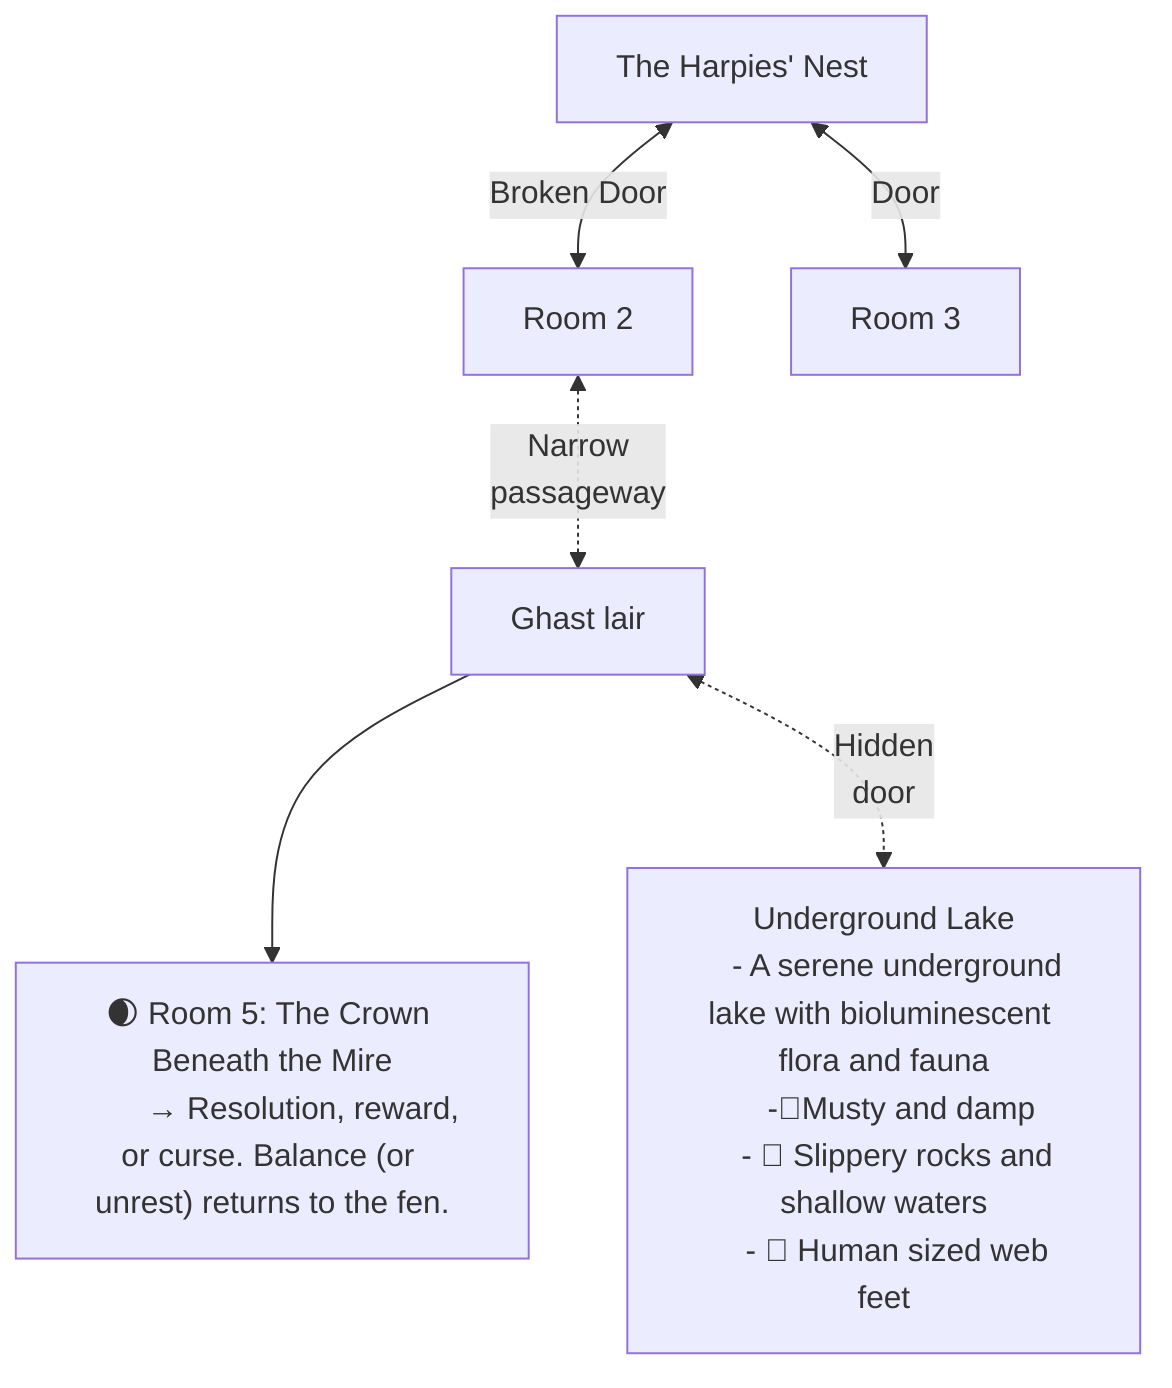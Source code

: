 graph TD
    Room1["The Harpies' Nest"] <-->|Broken Door| Room2[Room 2]
    Room1 <-->|Door| Room3["Room 3"]
    Room2 <-.->|"Narrow <br>passageway"| Room4["Ghast lair"]
    Room4 --> Room5["🌒 Room 5: The Crown Beneath the Mire
        → Resolution, reward, or curse. Balance (or unrest) returns to the fen."]
    Room4 <-.->|"Hidden <br>door"| Room6["Underground Lake
    - A serene underground lake with bioluminescent flora and fauna
    -👃Musty and damp
    - 🥾 Slippery rocks and shallow waters
    - 👣 Human sized web feet"]

    %% 🔥 👃 👣 ⚔️ 🔦 ⬅️➡️⬆️⬇️↕️↔️🪤